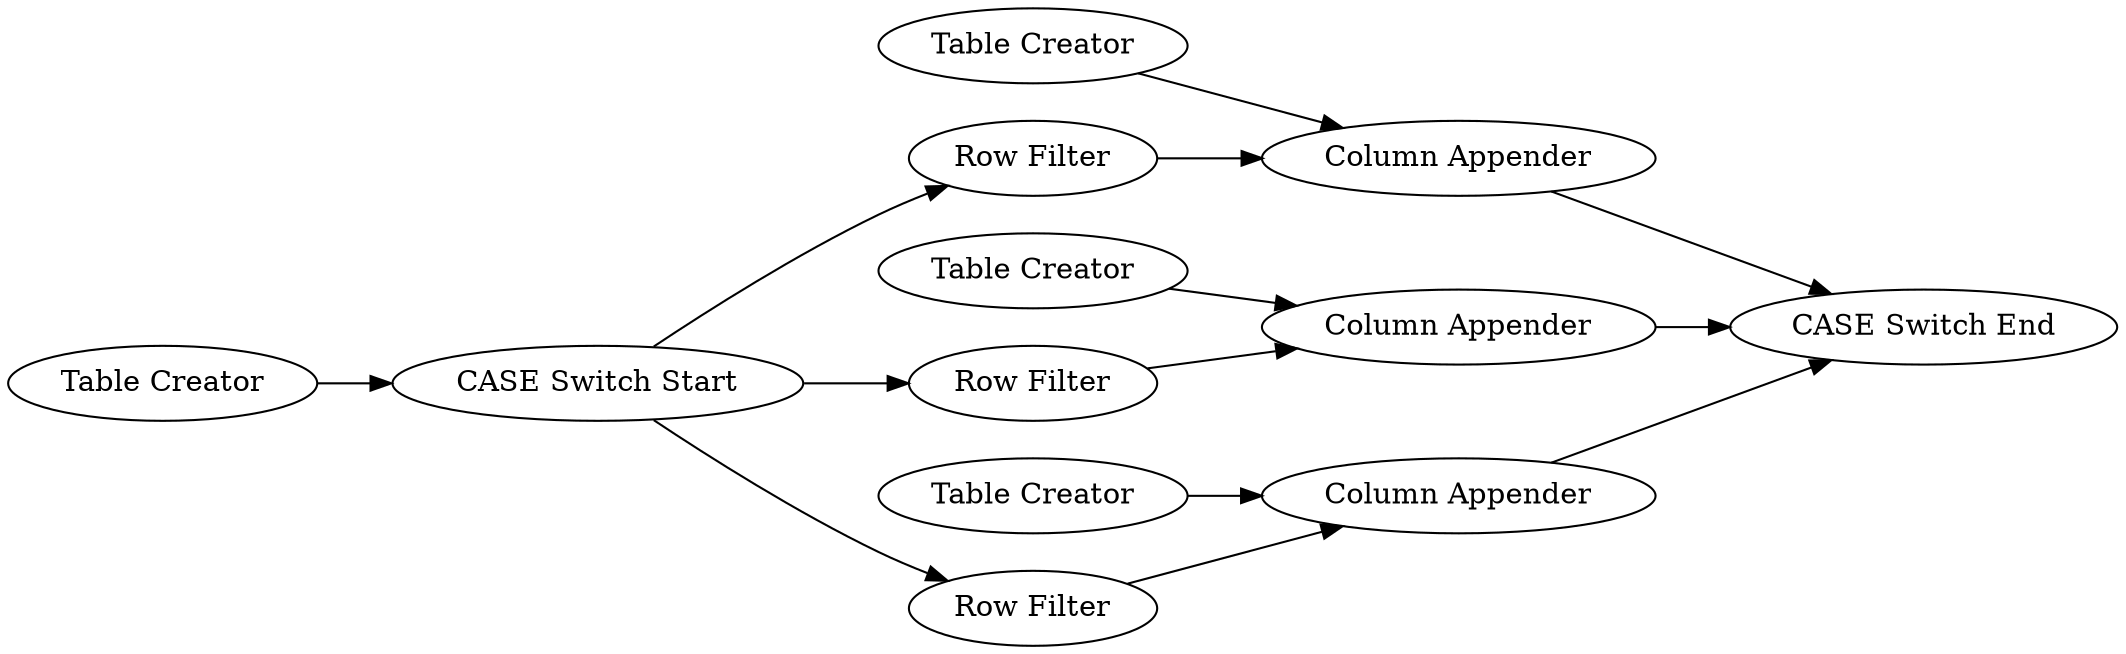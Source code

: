 digraph {
	4 -> 7
	12 -> 13
	1 -> 4
	8 -> 10
	4 -> 8
	10 -> 14
	13 -> 14
	4 -> 11
	5 -> 6
	7 -> 6
	9 -> 10
	11 -> 13
	6 -> 14
	5 [label="Table Creator"]
	13 [label="Column Appender"]
	1 [label="Table Creator"]
	7 [label="Row Filter"]
	9 [label="Table Creator"]
	11 [label="Row Filter"]
	4 [label="CASE Switch Start"]
	8 [label="Row Filter"]
	6 [label="Column Appender"]
	14 [label="CASE Switch End"]
	12 [label="Table Creator"]
	10 [label="Column Appender"]
	rankdir=LR
}
